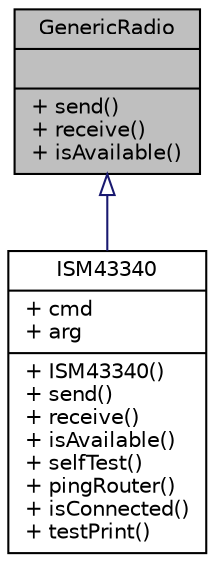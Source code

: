 digraph "GenericRadio"
{
  edge [fontname="Helvetica",fontsize="10",labelfontname="Helvetica",labelfontsize="10"];
  node [fontname="Helvetica",fontsize="10",shape=record];
  Node0 [label="{GenericRadio\n||+ send()\l+ receive()\l+ isAvailable()\l}",height=0.2,width=0.4,color="black", fillcolor="grey75", style="filled", fontcolor="black"];
  Node0 -> Node1 [dir="back",color="midnightblue",fontsize="10",style="solid",arrowtail="onormal",fontname="Helvetica"];
  Node1 [label="{ISM43340\n|+ cmd\l+ arg\l|+ ISM43340()\l+ send()\l+ receive()\l+ isAvailable()\l+ selfTest()\l+ pingRouter()\l+ isConnected()\l+ testPrint()\l}",height=0.2,width=0.4,color="black", fillcolor="white", style="filled",URL="$class_i_s_m43340.html"];
}

